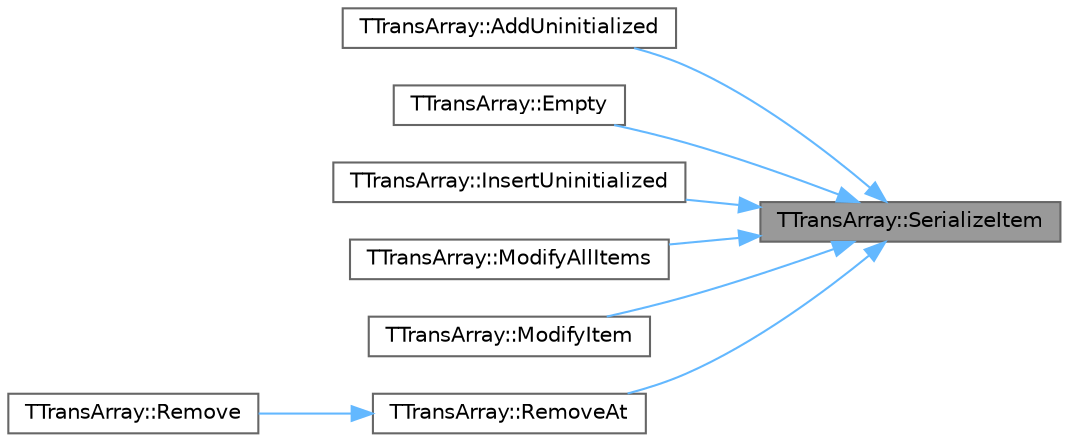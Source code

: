 digraph "TTransArray::SerializeItem"
{
 // INTERACTIVE_SVG=YES
 // LATEX_PDF_SIZE
  bgcolor="transparent";
  edge [fontname=Helvetica,fontsize=10,labelfontname=Helvetica,labelfontsize=10];
  node [fontname=Helvetica,fontsize=10,shape=box,height=0.2,width=0.4];
  rankdir="RL";
  Node1 [id="Node000001",label="TTransArray::SerializeItem",height=0.2,width=0.4,color="gray40", fillcolor="grey60", style="filled", fontcolor="black",tooltip=" "];
  Node1 -> Node2 [id="edge1_Node000001_Node000002",dir="back",color="steelblue1",style="solid",tooltip=" "];
  Node2 [id="Node000002",label="TTransArray::AddUninitialized",height=0.2,width=0.4,color="grey40", fillcolor="white", style="filled",URL="$df/d41/classTTransArray.html#adba314c437a047de465f8a02b1e1d324",tooltip=" "];
  Node1 -> Node3 [id="edge2_Node000001_Node000003",dir="back",color="steelblue1",style="solid",tooltip=" "];
  Node3 [id="Node000003",label="TTransArray::Empty",height=0.2,width=0.4,color="grey40", fillcolor="white", style="filled",URL="$df/d41/classTTransArray.html#ad5878482650c8411ea48f262c9213b03",tooltip=" "];
  Node1 -> Node4 [id="edge3_Node000001_Node000004",dir="back",color="steelblue1",style="solid",tooltip=" "];
  Node4 [id="Node000004",label="TTransArray::InsertUninitialized",height=0.2,width=0.4,color="grey40", fillcolor="white", style="filled",URL="$df/d41/classTTransArray.html#a8e1f85a04fde4f0400573506419e4ee8",tooltip=" "];
  Node1 -> Node5 [id="edge4_Node000001_Node000005",dir="back",color="steelblue1",style="solid",tooltip=" "];
  Node5 [id="Node000005",label="TTransArray::ModifyAllItems",height=0.2,width=0.4,color="grey40", fillcolor="white", style="filled",URL="$df/d41/classTTransArray.html#a340629a2dbbe7b2dbcf7b994a8c5ef1c",tooltip=" "];
  Node1 -> Node6 [id="edge5_Node000001_Node000006",dir="back",color="steelblue1",style="solid",tooltip=" "];
  Node6 [id="Node000006",label="TTransArray::ModifyItem",height=0.2,width=0.4,color="grey40", fillcolor="white", style="filled",URL="$df/d41/classTTransArray.html#ae5d45ef054beda4c4d16c76ac691fa2a",tooltip=" "];
  Node1 -> Node7 [id="edge6_Node000001_Node000007",dir="back",color="steelblue1",style="solid",tooltip=" "];
  Node7 [id="Node000007",label="TTransArray::RemoveAt",height=0.2,width=0.4,color="grey40", fillcolor="white", style="filled",URL="$df/d41/classTTransArray.html#afe2eeb9bb477610e38139a3edaa73ff5",tooltip=" "];
  Node7 -> Node8 [id="edge7_Node000007_Node000008",dir="back",color="steelblue1",style="solid",tooltip=" "];
  Node8 [id="Node000008",label="TTransArray::Remove",height=0.2,width=0.4,color="grey40", fillcolor="white", style="filled",URL="$df/d41/classTTransArray.html#a9f6d93de932bb40dddc3774985688e52",tooltip=" "];
}
